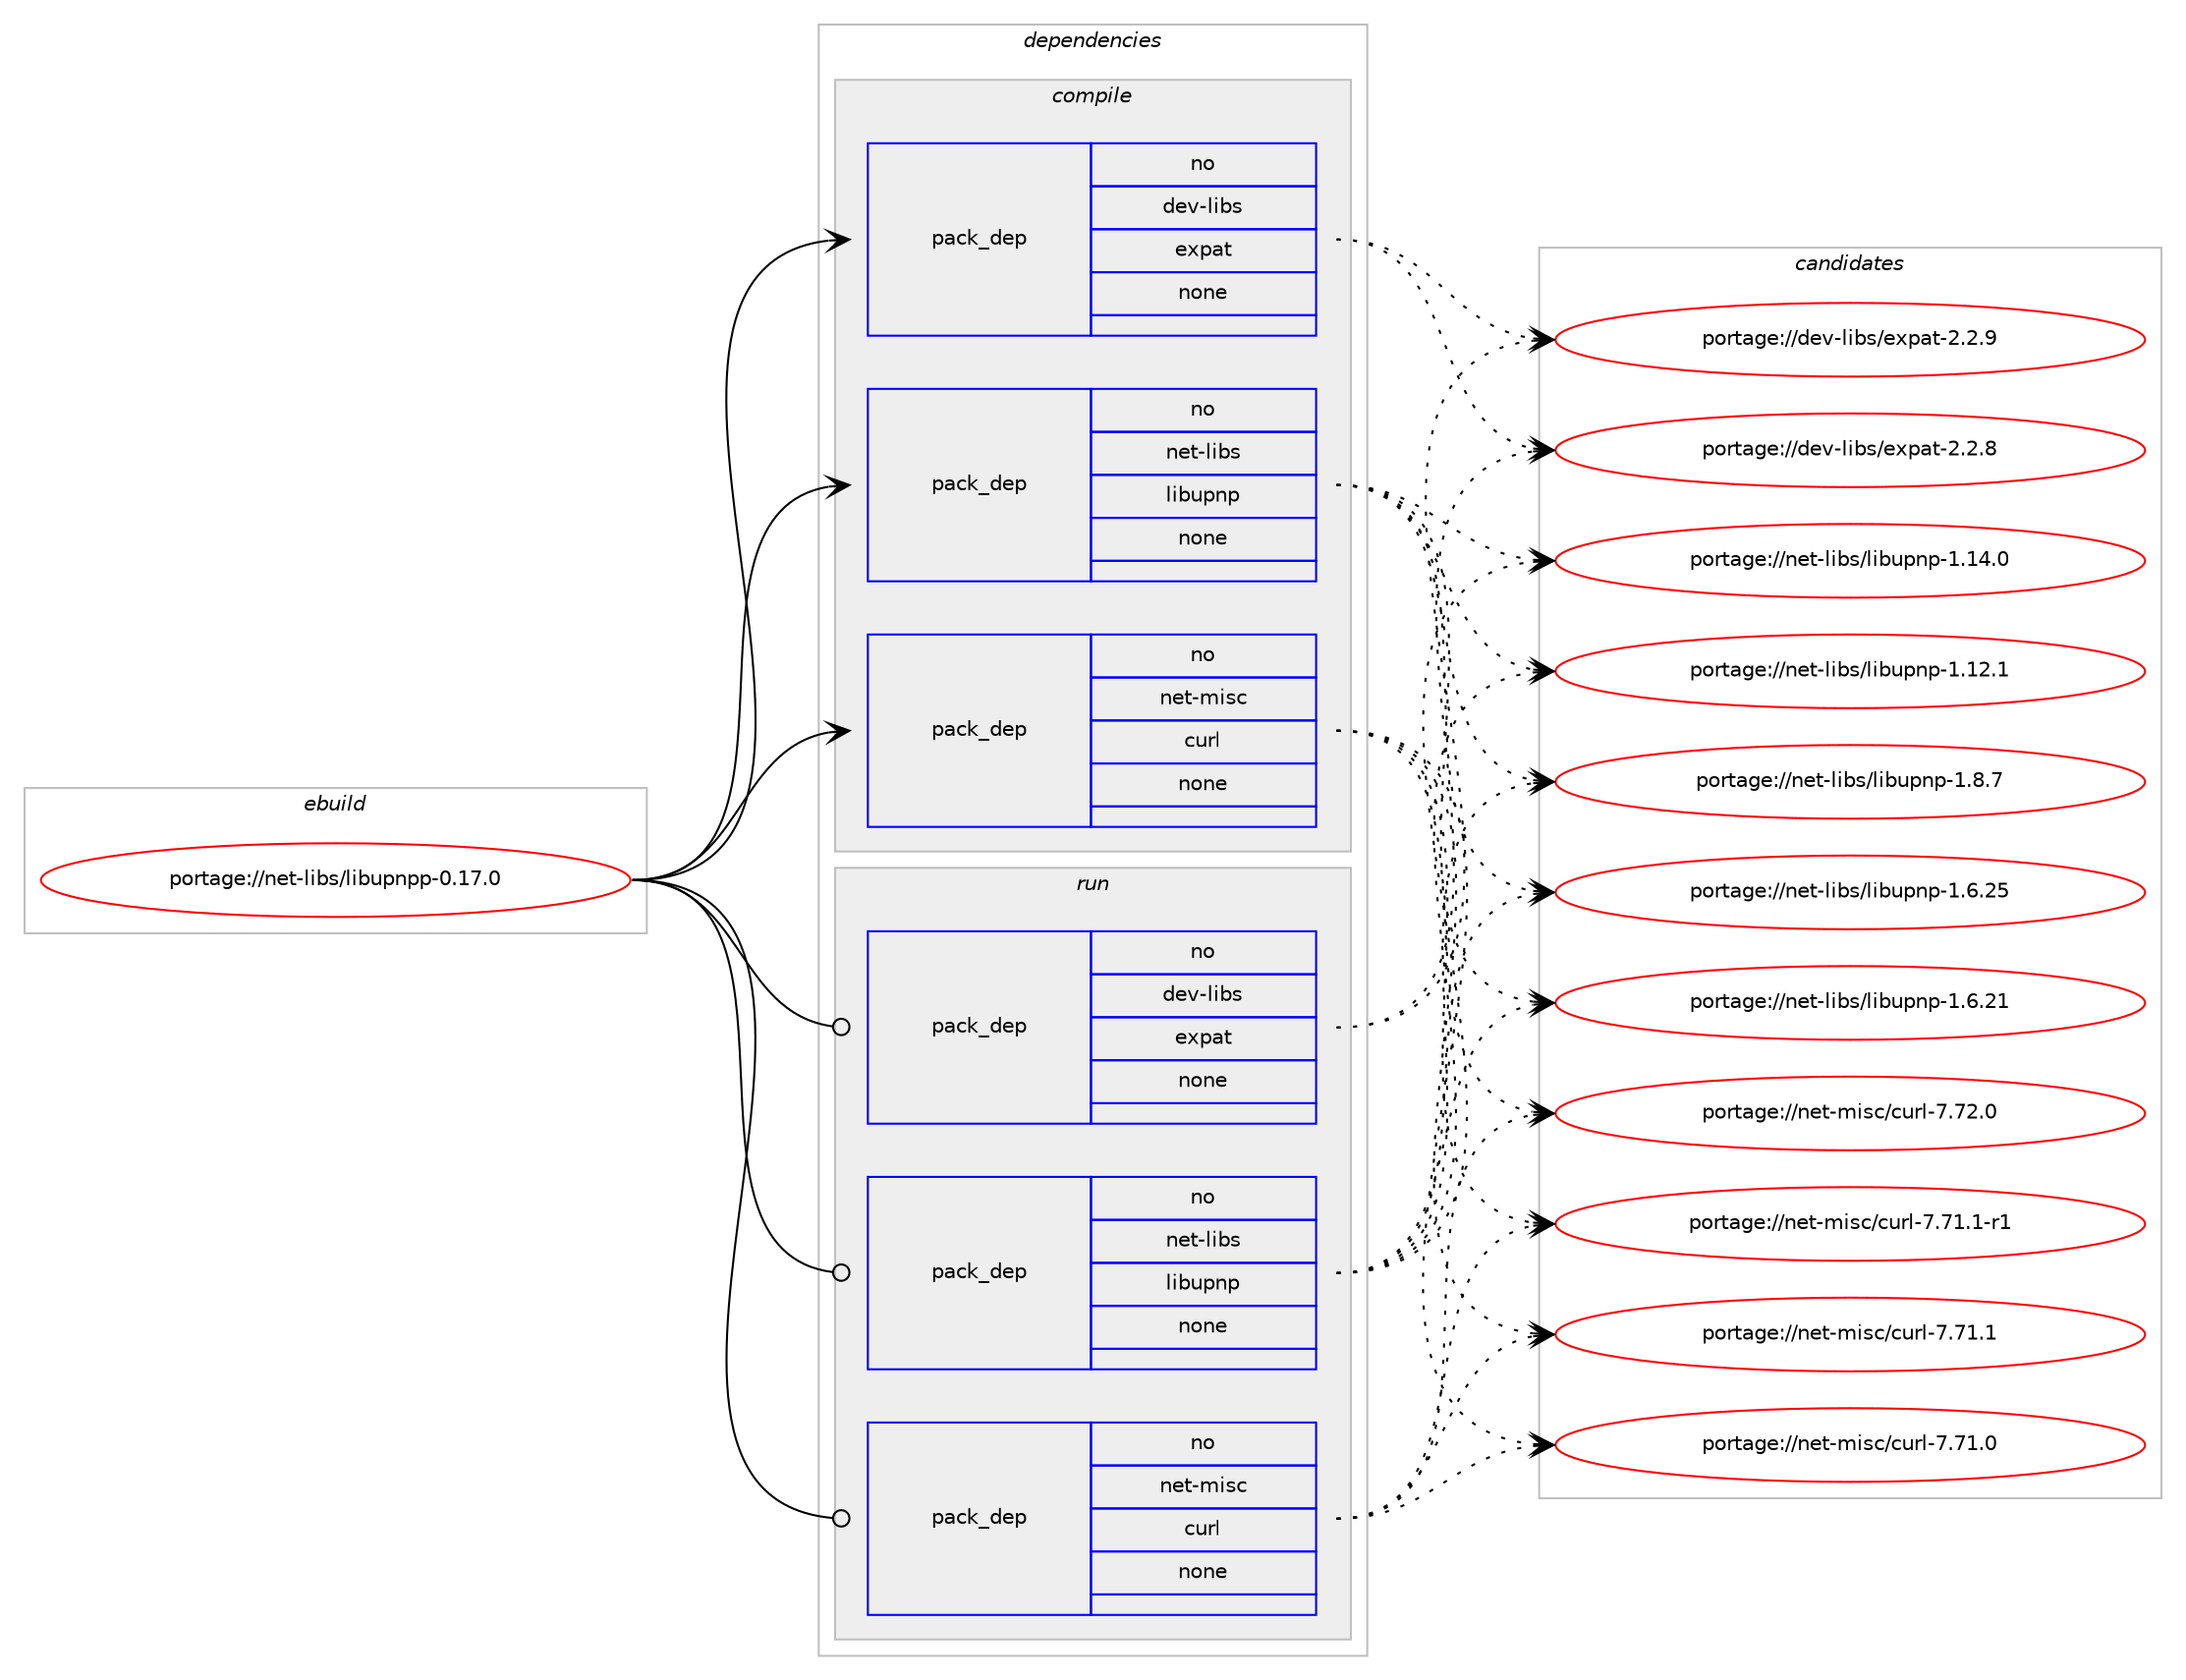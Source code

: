 digraph prolog {

# *************
# Graph options
# *************

newrank=true;
concentrate=true;
compound=true;
graph [rankdir=LR,fontname=Helvetica,fontsize=10,ranksep=1.5];#, ranksep=2.5, nodesep=0.2];
edge  [arrowhead=vee];
node  [fontname=Helvetica,fontsize=10];

# **********
# The ebuild
# **********

subgraph cluster_leftcol {
color=gray;
rank=same;
label=<<i>ebuild</i>>;
id [label="portage://net-libs/libupnpp-0.17.0", color=red, width=4, href="../net-libs/libupnpp-0.17.0.svg"];
}

# ****************
# The dependencies
# ****************

subgraph cluster_midcol {
color=gray;
label=<<i>dependencies</i>>;
subgraph cluster_compile {
fillcolor="#eeeeee";
style=filled;
label=<<i>compile</i>>;
subgraph pack3273 {
dependency3981 [label=<<TABLE BORDER="0" CELLBORDER="1" CELLSPACING="0" CELLPADDING="4" WIDTH="220"><TR><TD ROWSPAN="6" CELLPADDING="30">pack_dep</TD></TR><TR><TD WIDTH="110">no</TD></TR><TR><TD>dev-libs</TD></TR><TR><TD>expat</TD></TR><TR><TD>none</TD></TR><TR><TD></TD></TR></TABLE>>, shape=none, color=blue];
}
id:e -> dependency3981:w [weight=20,style="solid",arrowhead="vee"];
subgraph pack3274 {
dependency3982 [label=<<TABLE BORDER="0" CELLBORDER="1" CELLSPACING="0" CELLPADDING="4" WIDTH="220"><TR><TD ROWSPAN="6" CELLPADDING="30">pack_dep</TD></TR><TR><TD WIDTH="110">no</TD></TR><TR><TD>net-libs</TD></TR><TR><TD>libupnp</TD></TR><TR><TD>none</TD></TR><TR><TD></TD></TR></TABLE>>, shape=none, color=blue];
}
id:e -> dependency3982:w [weight=20,style="solid",arrowhead="vee"];
subgraph pack3275 {
dependency3983 [label=<<TABLE BORDER="0" CELLBORDER="1" CELLSPACING="0" CELLPADDING="4" WIDTH="220"><TR><TD ROWSPAN="6" CELLPADDING="30">pack_dep</TD></TR><TR><TD WIDTH="110">no</TD></TR><TR><TD>net-misc</TD></TR><TR><TD>curl</TD></TR><TR><TD>none</TD></TR><TR><TD></TD></TR></TABLE>>, shape=none, color=blue];
}
id:e -> dependency3983:w [weight=20,style="solid",arrowhead="vee"];
}
subgraph cluster_compileandrun {
fillcolor="#eeeeee";
style=filled;
label=<<i>compile and run</i>>;
}
subgraph cluster_run {
fillcolor="#eeeeee";
style=filled;
label=<<i>run</i>>;
subgraph pack3276 {
dependency3984 [label=<<TABLE BORDER="0" CELLBORDER="1" CELLSPACING="0" CELLPADDING="4" WIDTH="220"><TR><TD ROWSPAN="6" CELLPADDING="30">pack_dep</TD></TR><TR><TD WIDTH="110">no</TD></TR><TR><TD>dev-libs</TD></TR><TR><TD>expat</TD></TR><TR><TD>none</TD></TR><TR><TD></TD></TR></TABLE>>, shape=none, color=blue];
}
id:e -> dependency3984:w [weight=20,style="solid",arrowhead="odot"];
subgraph pack3277 {
dependency3985 [label=<<TABLE BORDER="0" CELLBORDER="1" CELLSPACING="0" CELLPADDING="4" WIDTH="220"><TR><TD ROWSPAN="6" CELLPADDING="30">pack_dep</TD></TR><TR><TD WIDTH="110">no</TD></TR><TR><TD>net-libs</TD></TR><TR><TD>libupnp</TD></TR><TR><TD>none</TD></TR><TR><TD></TD></TR></TABLE>>, shape=none, color=blue];
}
id:e -> dependency3985:w [weight=20,style="solid",arrowhead="odot"];
subgraph pack3278 {
dependency3986 [label=<<TABLE BORDER="0" CELLBORDER="1" CELLSPACING="0" CELLPADDING="4" WIDTH="220"><TR><TD ROWSPAN="6" CELLPADDING="30">pack_dep</TD></TR><TR><TD WIDTH="110">no</TD></TR><TR><TD>net-misc</TD></TR><TR><TD>curl</TD></TR><TR><TD>none</TD></TR><TR><TD></TD></TR></TABLE>>, shape=none, color=blue];
}
id:e -> dependency3986:w [weight=20,style="solid",arrowhead="odot"];
}
}

# **************
# The candidates
# **************

subgraph cluster_choices {
rank=same;
color=gray;
label=<<i>candidates</i>>;

subgraph choice3273 {
color=black;
nodesep=1;
choice10010111845108105981154710112011297116455046504657 [label="portage://dev-libs/expat-2.2.9", color=red, width=4,href="../dev-libs/expat-2.2.9.svg"];
choice10010111845108105981154710112011297116455046504656 [label="portage://dev-libs/expat-2.2.8", color=red, width=4,href="../dev-libs/expat-2.2.8.svg"];
dependency3981:e -> choice10010111845108105981154710112011297116455046504657:w [style=dotted,weight="100"];
dependency3981:e -> choice10010111845108105981154710112011297116455046504656:w [style=dotted,weight="100"];
}
subgraph choice3274 {
color=black;
nodesep=1;
choice11010111645108105981154710810598117112110112454946564655 [label="portage://net-libs/libupnp-1.8.7", color=red, width=4,href="../net-libs/libupnp-1.8.7.svg"];
choice1101011164510810598115471081059811711211011245494654465053 [label="portage://net-libs/libupnp-1.6.25", color=red, width=4,href="../net-libs/libupnp-1.6.25.svg"];
choice1101011164510810598115471081059811711211011245494654465049 [label="portage://net-libs/libupnp-1.6.21", color=red, width=4,href="../net-libs/libupnp-1.6.21.svg"];
choice1101011164510810598115471081059811711211011245494649524648 [label="portage://net-libs/libupnp-1.14.0", color=red, width=4,href="../net-libs/libupnp-1.14.0.svg"];
choice1101011164510810598115471081059811711211011245494649504649 [label="portage://net-libs/libupnp-1.12.1", color=red, width=4,href="../net-libs/libupnp-1.12.1.svg"];
dependency3982:e -> choice11010111645108105981154710810598117112110112454946564655:w [style=dotted,weight="100"];
dependency3982:e -> choice1101011164510810598115471081059811711211011245494654465053:w [style=dotted,weight="100"];
dependency3982:e -> choice1101011164510810598115471081059811711211011245494654465049:w [style=dotted,weight="100"];
dependency3982:e -> choice1101011164510810598115471081059811711211011245494649524648:w [style=dotted,weight="100"];
dependency3982:e -> choice1101011164510810598115471081059811711211011245494649504649:w [style=dotted,weight="100"];
}
subgraph choice3275 {
color=black;
nodesep=1;
choice1101011164510910511599479911711410845554655504648 [label="portage://net-misc/curl-7.72.0", color=red, width=4,href="../net-misc/curl-7.72.0.svg"];
choice11010111645109105115994799117114108455546554946494511449 [label="portage://net-misc/curl-7.71.1-r1", color=red, width=4,href="../net-misc/curl-7.71.1-r1.svg"];
choice1101011164510910511599479911711410845554655494649 [label="portage://net-misc/curl-7.71.1", color=red, width=4,href="../net-misc/curl-7.71.1.svg"];
choice1101011164510910511599479911711410845554655494648 [label="portage://net-misc/curl-7.71.0", color=red, width=4,href="../net-misc/curl-7.71.0.svg"];
dependency3983:e -> choice1101011164510910511599479911711410845554655504648:w [style=dotted,weight="100"];
dependency3983:e -> choice11010111645109105115994799117114108455546554946494511449:w [style=dotted,weight="100"];
dependency3983:e -> choice1101011164510910511599479911711410845554655494649:w [style=dotted,weight="100"];
dependency3983:e -> choice1101011164510910511599479911711410845554655494648:w [style=dotted,weight="100"];
}
subgraph choice3276 {
color=black;
nodesep=1;
choice10010111845108105981154710112011297116455046504657 [label="portage://dev-libs/expat-2.2.9", color=red, width=4,href="../dev-libs/expat-2.2.9.svg"];
choice10010111845108105981154710112011297116455046504656 [label="portage://dev-libs/expat-2.2.8", color=red, width=4,href="../dev-libs/expat-2.2.8.svg"];
dependency3984:e -> choice10010111845108105981154710112011297116455046504657:w [style=dotted,weight="100"];
dependency3984:e -> choice10010111845108105981154710112011297116455046504656:w [style=dotted,weight="100"];
}
subgraph choice3277 {
color=black;
nodesep=1;
choice11010111645108105981154710810598117112110112454946564655 [label="portage://net-libs/libupnp-1.8.7", color=red, width=4,href="../net-libs/libupnp-1.8.7.svg"];
choice1101011164510810598115471081059811711211011245494654465053 [label="portage://net-libs/libupnp-1.6.25", color=red, width=4,href="../net-libs/libupnp-1.6.25.svg"];
choice1101011164510810598115471081059811711211011245494654465049 [label="portage://net-libs/libupnp-1.6.21", color=red, width=4,href="../net-libs/libupnp-1.6.21.svg"];
choice1101011164510810598115471081059811711211011245494649524648 [label="portage://net-libs/libupnp-1.14.0", color=red, width=4,href="../net-libs/libupnp-1.14.0.svg"];
choice1101011164510810598115471081059811711211011245494649504649 [label="portage://net-libs/libupnp-1.12.1", color=red, width=4,href="../net-libs/libupnp-1.12.1.svg"];
dependency3985:e -> choice11010111645108105981154710810598117112110112454946564655:w [style=dotted,weight="100"];
dependency3985:e -> choice1101011164510810598115471081059811711211011245494654465053:w [style=dotted,weight="100"];
dependency3985:e -> choice1101011164510810598115471081059811711211011245494654465049:w [style=dotted,weight="100"];
dependency3985:e -> choice1101011164510810598115471081059811711211011245494649524648:w [style=dotted,weight="100"];
dependency3985:e -> choice1101011164510810598115471081059811711211011245494649504649:w [style=dotted,weight="100"];
}
subgraph choice3278 {
color=black;
nodesep=1;
choice1101011164510910511599479911711410845554655504648 [label="portage://net-misc/curl-7.72.0", color=red, width=4,href="../net-misc/curl-7.72.0.svg"];
choice11010111645109105115994799117114108455546554946494511449 [label="portage://net-misc/curl-7.71.1-r1", color=red, width=4,href="../net-misc/curl-7.71.1-r1.svg"];
choice1101011164510910511599479911711410845554655494649 [label="portage://net-misc/curl-7.71.1", color=red, width=4,href="../net-misc/curl-7.71.1.svg"];
choice1101011164510910511599479911711410845554655494648 [label="portage://net-misc/curl-7.71.0", color=red, width=4,href="../net-misc/curl-7.71.0.svg"];
dependency3986:e -> choice1101011164510910511599479911711410845554655504648:w [style=dotted,weight="100"];
dependency3986:e -> choice11010111645109105115994799117114108455546554946494511449:w [style=dotted,weight="100"];
dependency3986:e -> choice1101011164510910511599479911711410845554655494649:w [style=dotted,weight="100"];
dependency3986:e -> choice1101011164510910511599479911711410845554655494648:w [style=dotted,weight="100"];
}
}

}
